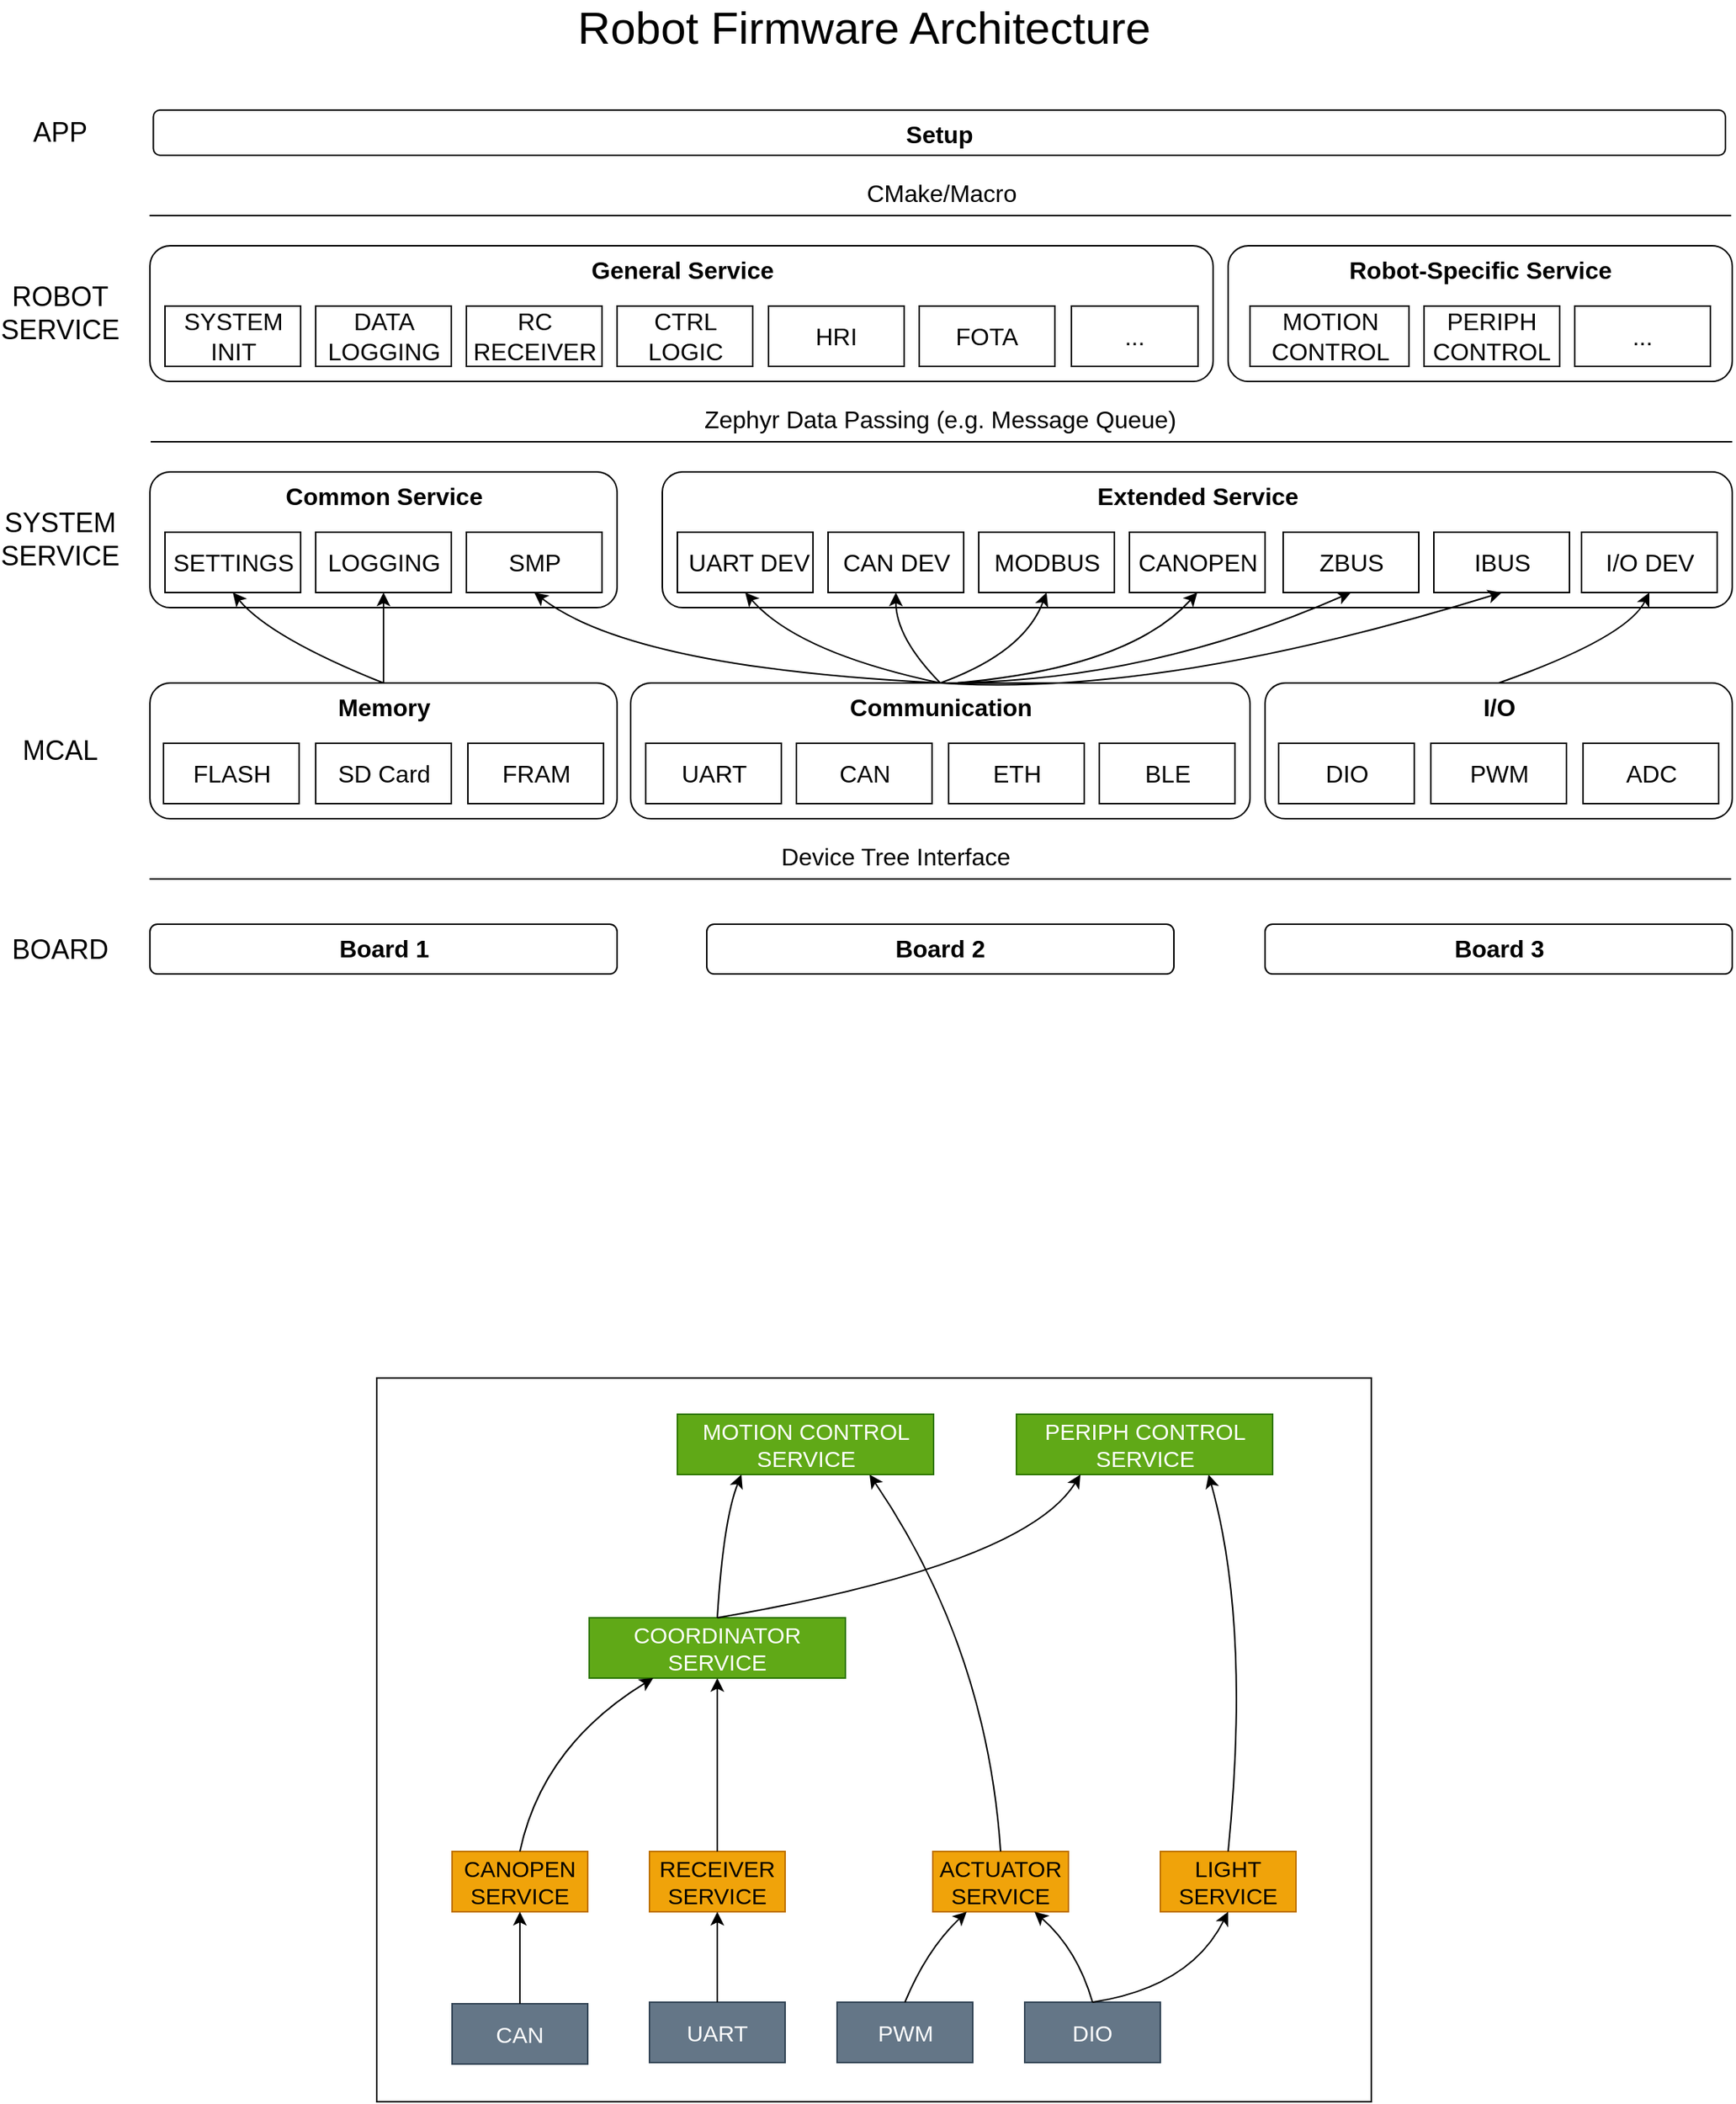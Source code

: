 <mxfile version="16.5.1" type="device"><diagram id="prtHgNgQTEPvFCAcTncT" name="Page-1"><mxGraphModel dx="1990" dy="1238" grid="1" gridSize="10" guides="1" tooltips="1" connect="1" arrows="1" fold="1" page="1" pageScale="1" pageWidth="1169" pageHeight="827" math="0" shadow="0"><root><mxCell id="0"/><mxCell id="1" parent="0"/><mxCell id="_VUhn9oizmv0SjjqbQ_M-27" value="" style="rounded=0;whiteSpace=wrap;html=1;fontSize=15;" parent="1" vertex="1"><mxGeometry x="255" y="1001" width="660" height="480" as="geometry"/></mxCell><mxCell id="7gqeEgnIsbvV29NgxDv7-71" value="&lt;b&gt;Extended Service&lt;/b&gt;" style="rounded=1;whiteSpace=wrap;html=1;fontSize=16;verticalAlign=top;" parent="1" vertex="1"><mxGeometry x="444.5" y="400" width="710" height="90" as="geometry"/></mxCell><mxCell id="7gqeEgnIsbvV29NgxDv7-64" value="&lt;b&gt;Common Service&lt;/b&gt;" style="rounded=1;whiteSpace=wrap;html=1;fontSize=16;verticalAlign=top;" parent="1" vertex="1"><mxGeometry x="104.5" y="400" width="310" height="90" as="geometry"/></mxCell><mxCell id="7gqeEgnIsbvV29NgxDv7-20" value="MCAL" style="text;html=1;strokeColor=none;fillColor=none;align=center;verticalAlign=middle;whiteSpace=wrap;rounded=0;fontSize=18;" parent="1" vertex="1"><mxGeometry x="15" y="570" width="60" height="30" as="geometry"/></mxCell><mxCell id="7gqeEgnIsbvV29NgxDv7-22" value="SYSTEM SERVICE" style="text;html=1;strokeColor=none;fillColor=none;align=center;verticalAlign=middle;whiteSpace=wrap;rounded=0;fontSize=18;" parent="1" vertex="1"><mxGeometry x="15" y="430" width="60" height="30" as="geometry"/></mxCell><mxCell id="7gqeEgnIsbvV29NgxDv7-23" value="&amp;nbsp;UART DEV" style="rounded=0;whiteSpace=wrap;html=1;fontFamily=Helvetica;fontSize=16;fontColor=#000000;align=center;" parent="1" vertex="1"><mxGeometry x="454.5" y="440" width="90" height="40" as="geometry"/></mxCell><mxCell id="7gqeEgnIsbvV29NgxDv7-24" value="CAN DEV" style="rounded=0;whiteSpace=wrap;html=1;fontFamily=Helvetica;fontSize=16;fontColor=#000000;align=center;" parent="1" vertex="1"><mxGeometry x="554.5" y="440" width="90" height="40" as="geometry"/></mxCell><mxCell id="7gqeEgnIsbvV29NgxDv7-25" value="MODBUS" style="rounded=0;whiteSpace=wrap;html=1;fontFamily=Helvetica;fontSize=16;fontColor=#000000;align=center;" parent="1" vertex="1"><mxGeometry x="654.5" y="440" width="90" height="40" as="geometry"/></mxCell><mxCell id="7gqeEgnIsbvV29NgxDv7-26" value="CANOPEN" style="rounded=0;whiteSpace=wrap;html=1;fontFamily=Helvetica;fontSize=16;fontColor=#000000;align=center;" parent="1" vertex="1"><mxGeometry x="754.5" y="440" width="90" height="40" as="geometry"/></mxCell><mxCell id="7gqeEgnIsbvV29NgxDv7-48" value="" style="group;fontSize=16;" parent="1" vertex="1" connectable="0"><mxGeometry x="104.5" y="540" width="310" height="90" as="geometry"/></mxCell><mxCell id="7gqeEgnIsbvV29NgxDv7-36" value="&lt;b&gt;Memory&lt;/b&gt;" style="rounded=1;whiteSpace=wrap;html=1;fontSize=16;verticalAlign=top;" parent="7gqeEgnIsbvV29NgxDv7-48" vertex="1"><mxGeometry width="310" height="90" as="geometry"/></mxCell><mxCell id="7gqeEgnIsbvV29NgxDv7-37" value="SD Card" style="rounded=0;whiteSpace=wrap;html=1;fontFamily=Helvetica;fontSize=16;fontColor=#000000;align=center;" parent="7gqeEgnIsbvV29NgxDv7-48" vertex="1"><mxGeometry x="110" y="40" width="90" height="40" as="geometry"/></mxCell><mxCell id="7gqeEgnIsbvV29NgxDv7-38" value="FRAM" style="rounded=0;whiteSpace=wrap;html=1;fontFamily=Helvetica;fontSize=16;fontColor=#000000;align=center;" parent="7gqeEgnIsbvV29NgxDv7-48" vertex="1"><mxGeometry x="211" y="40" width="90" height="40" as="geometry"/></mxCell><mxCell id="7gqeEgnIsbvV29NgxDv7-39" value="FLASH" style="rounded=0;whiteSpace=wrap;html=1;fontFamily=Helvetica;fontSize=16;fontColor=#000000;align=center;" parent="7gqeEgnIsbvV29NgxDv7-48" vertex="1"><mxGeometry x="9" y="40" width="90" height="40" as="geometry"/></mxCell><mxCell id="7gqeEgnIsbvV29NgxDv7-50" value="" style="group;fontSize=16;" parent="1" vertex="1" connectable="0"><mxGeometry x="844.5" y="540" width="310" height="90" as="geometry"/></mxCell><mxCell id="7gqeEgnIsbvV29NgxDv7-44" value="&lt;b&gt;I/O&lt;/b&gt;" style="rounded=1;whiteSpace=wrap;html=1;fontSize=16;verticalAlign=top;" parent="7gqeEgnIsbvV29NgxDv7-50" vertex="1"><mxGeometry width="310" height="90" as="geometry"/></mxCell><mxCell id="7gqeEgnIsbvV29NgxDv7-45" value="DIO" style="rounded=0;whiteSpace=wrap;html=1;fontFamily=Helvetica;fontSize=16;fontColor=#000000;align=center;" parent="7gqeEgnIsbvV29NgxDv7-50" vertex="1"><mxGeometry x="9" y="40" width="90" height="40" as="geometry"/></mxCell><mxCell id="7gqeEgnIsbvV29NgxDv7-46" value="PWM" style="rounded=0;whiteSpace=wrap;html=1;fontFamily=Helvetica;fontSize=16;fontColor=#000000;align=center;" parent="7gqeEgnIsbvV29NgxDv7-50" vertex="1"><mxGeometry x="110" y="40" width="90" height="40" as="geometry"/></mxCell><mxCell id="7gqeEgnIsbvV29NgxDv7-47" value="ADC" style="rounded=0;whiteSpace=wrap;html=1;fontFamily=Helvetica;fontSize=16;fontColor=#000000;align=center;" parent="7gqeEgnIsbvV29NgxDv7-50" vertex="1"><mxGeometry x="211" y="40" width="90" height="40" as="geometry"/></mxCell><mxCell id="7gqeEgnIsbvV29NgxDv7-56" value="SETTINGS" style="rounded=0;whiteSpace=wrap;html=1;fontFamily=Helvetica;fontSize=16;fontColor=#000000;align=center;" parent="1" vertex="1"><mxGeometry x="114.5" y="440" width="90" height="40" as="geometry"/></mxCell><mxCell id="7gqeEgnIsbvV29NgxDv7-57" value="LOGGING" style="rounded=0;whiteSpace=wrap;html=1;fontFamily=Helvetica;fontSize=16;fontColor=#000000;align=center;" parent="1" vertex="1"><mxGeometry x="214.5" y="440" width="90" height="40" as="geometry"/></mxCell><mxCell id="7gqeEgnIsbvV29NgxDv7-66" value="SMP" style="rounded=0;whiteSpace=wrap;html=1;fontFamily=Helvetica;fontSize=16;fontColor=#000000;align=center;" parent="1" vertex="1"><mxGeometry x="314.5" y="440" width="90" height="40" as="geometry"/></mxCell><mxCell id="7gqeEgnIsbvV29NgxDv7-40" value="&lt;b&gt;Communication&lt;/b&gt;" style="rounded=1;whiteSpace=wrap;html=1;fontSize=16;verticalAlign=top;" parent="1" vertex="1"><mxGeometry x="423.5" y="540" width="411" height="90" as="geometry"/></mxCell><mxCell id="7gqeEgnIsbvV29NgxDv7-41" value="CAN" style="rounded=0;whiteSpace=wrap;html=1;fontFamily=Helvetica;fontSize=16;fontColor=#000000;align=center;" parent="1" vertex="1"><mxGeometry x="533.5" y="580" width="90" height="40" as="geometry"/></mxCell><mxCell id="7gqeEgnIsbvV29NgxDv7-42" value="UART" style="rounded=0;whiteSpace=wrap;html=1;fontFamily=Helvetica;fontSize=16;fontColor=#000000;align=center;" parent="1" vertex="1"><mxGeometry x="433.5" y="580" width="90" height="40" as="geometry"/></mxCell><mxCell id="7gqeEgnIsbvV29NgxDv7-43" value="ETH" style="rounded=0;whiteSpace=wrap;html=1;fontFamily=Helvetica;fontSize=16;fontColor=#000000;align=center;" parent="1" vertex="1"><mxGeometry x="634.5" y="580" width="90" height="40" as="geometry"/></mxCell><mxCell id="7gqeEgnIsbvV29NgxDv7-68" value="BLE" style="rounded=0;whiteSpace=wrap;html=1;fontFamily=Helvetica;fontSize=16;fontColor=#000000;align=center;" parent="1" vertex="1"><mxGeometry x="734.5" y="580" width="90" height="40" as="geometry"/></mxCell><mxCell id="7gqeEgnIsbvV29NgxDv7-69" value="ZBUS" style="rounded=0;whiteSpace=wrap;html=1;fontFamily=Helvetica;fontSize=16;fontColor=#000000;align=center;" parent="1" vertex="1"><mxGeometry x="856.5" y="440" width="90" height="40" as="geometry"/></mxCell><mxCell id="7gqeEgnIsbvV29NgxDv7-70" value="IBUS" style="rounded=0;whiteSpace=wrap;html=1;fontFamily=Helvetica;fontSize=16;fontColor=#000000;align=center;" parent="1" vertex="1"><mxGeometry x="956.5" y="440" width="90" height="40" as="geometry"/></mxCell><mxCell id="7gqeEgnIsbvV29NgxDv7-73" value="" style="curved=1;endArrow=classic;html=1;rounded=0;fontSize=16;exitX=0.5;exitY=0;exitDx=0;exitDy=0;entryX=0.5;entryY=1;entryDx=0;entryDy=0;" parent="1" source="7gqeEgnIsbvV29NgxDv7-36" target="7gqeEgnIsbvV29NgxDv7-56" edge="1"><mxGeometry width="50" height="50" relative="1" as="geometry"><mxPoint x="664.5" y="110" as="sourcePoint"/><mxPoint x="714.5" y="60" as="targetPoint"/><Array as="points"><mxPoint x="184.5" y="510"/></Array></mxGeometry></mxCell><mxCell id="7gqeEgnIsbvV29NgxDv7-74" value="" style="curved=1;endArrow=classic;html=1;rounded=0;fontSize=16;exitX=0.5;exitY=0;exitDx=0;exitDy=0;entryX=0.5;entryY=1;entryDx=0;entryDy=0;" parent="1" source="7gqeEgnIsbvV29NgxDv7-36" target="7gqeEgnIsbvV29NgxDv7-57" edge="1"><mxGeometry width="50" height="50" relative="1" as="geometry"><mxPoint x="269.5" y="550" as="sourcePoint"/><mxPoint x="169.5" y="490" as="targetPoint"/><Array as="points"/></mxGeometry></mxCell><mxCell id="7gqeEgnIsbvV29NgxDv7-75" value="" style="curved=1;endArrow=classic;html=1;rounded=0;fontSize=16;exitX=0.5;exitY=0;exitDx=0;exitDy=0;entryX=0.5;entryY=1;entryDx=0;entryDy=0;" parent="1" source="7gqeEgnIsbvV29NgxDv7-40" target="7gqeEgnIsbvV29NgxDv7-66" edge="1"><mxGeometry width="50" height="50" relative="1" as="geometry"><mxPoint x="269.5" y="550" as="sourcePoint"/><mxPoint x="269.5" y="490" as="targetPoint"/><Array as="points"><mxPoint x="424.5" y="530"/></Array></mxGeometry></mxCell><mxCell id="7gqeEgnIsbvV29NgxDv7-76" value="" style="curved=1;endArrow=classic;html=1;rounded=0;fontSize=16;exitX=0.5;exitY=0;exitDx=0;exitDy=0;entryX=0.5;entryY=1;entryDx=0;entryDy=0;" parent="1" source="7gqeEgnIsbvV29NgxDv7-40" target="7gqeEgnIsbvV29NgxDv7-23" edge="1"><mxGeometry width="50" height="50" relative="1" as="geometry"><mxPoint x="279.5" y="560" as="sourcePoint"/><mxPoint x="279.5" y="500" as="targetPoint"/><Array as="points"><mxPoint x="534.5" y="520"/></Array></mxGeometry></mxCell><mxCell id="7gqeEgnIsbvV29NgxDv7-77" value="" style="curved=1;endArrow=classic;html=1;rounded=0;fontSize=16;exitX=0.5;exitY=0;exitDx=0;exitDy=0;entryX=0.5;entryY=1;entryDx=0;entryDy=0;" parent="1" source="7gqeEgnIsbvV29NgxDv7-40" target="7gqeEgnIsbvV29NgxDv7-24" edge="1"><mxGeometry width="50" height="50" relative="1" as="geometry"><mxPoint x="289.5" y="570" as="sourcePoint"/><mxPoint x="289.5" y="510" as="targetPoint"/><Array as="points"><mxPoint x="599.5" y="510"/></Array></mxGeometry></mxCell><mxCell id="7gqeEgnIsbvV29NgxDv7-78" value="" style="curved=1;endArrow=classic;html=1;rounded=0;fontSize=16;exitX=0.5;exitY=0;exitDx=0;exitDy=0;entryX=0.5;entryY=1;entryDx=0;entryDy=0;" parent="1" source="7gqeEgnIsbvV29NgxDv7-40" target="7gqeEgnIsbvV29NgxDv7-25" edge="1"><mxGeometry width="50" height="50" relative="1" as="geometry"><mxPoint x="299.5" y="580" as="sourcePoint"/><mxPoint x="299.5" y="520" as="targetPoint"/><Array as="points"><mxPoint x="684.5" y="520"/></Array></mxGeometry></mxCell><mxCell id="7gqeEgnIsbvV29NgxDv7-79" value="I/O DEV" style="rounded=0;whiteSpace=wrap;html=1;fontFamily=Helvetica;fontSize=16;fontColor=#000000;align=center;" parent="1" vertex="1"><mxGeometry x="1054.5" y="440" width="90" height="40" as="geometry"/></mxCell><mxCell id="7gqeEgnIsbvV29NgxDv7-80" value="" style="curved=1;endArrow=classic;html=1;rounded=0;fontSize=16;entryX=0.5;entryY=1;entryDx=0;entryDy=0;" parent="1" target="7gqeEgnIsbvV29NgxDv7-26" edge="1"><mxGeometry width="50" height="50" relative="1" as="geometry"><mxPoint x="639.5" y="540" as="sourcePoint"/><mxPoint x="809.5" y="490" as="targetPoint"/><Array as="points"><mxPoint x="754.5" y="530"/></Array></mxGeometry></mxCell><mxCell id="7gqeEgnIsbvV29NgxDv7-81" value="" style="curved=1;endArrow=classic;html=1;rounded=0;fontSize=16;entryX=0.5;entryY=1;entryDx=0;entryDy=0;exitX=0.5;exitY=0;exitDx=0;exitDy=0;" parent="1" source="7gqeEgnIsbvV29NgxDv7-40" target="7gqeEgnIsbvV29NgxDv7-69" edge="1"><mxGeometry width="50" height="50" relative="1" as="geometry"><mxPoint x="649.5" y="550" as="sourcePoint"/><mxPoint x="909.5" y="490" as="targetPoint"/><Array as="points"><mxPoint x="764.5" y="540"/></Array></mxGeometry></mxCell><mxCell id="7gqeEgnIsbvV29NgxDv7-82" value="" style="curved=1;endArrow=classic;html=1;rounded=0;fontSize=16;entryX=0.5;entryY=1;entryDx=0;entryDy=0;exitX=0.5;exitY=0;exitDx=0;exitDy=0;" parent="1" source="7gqeEgnIsbvV29NgxDv7-40" target="7gqeEgnIsbvV29NgxDv7-70" edge="1"><mxGeometry width="50" height="50" relative="1" as="geometry"><mxPoint x="659.5" y="560" as="sourcePoint"/><mxPoint x="919.5" y="500" as="targetPoint"/><Array as="points"><mxPoint x="774.5" y="550"/></Array></mxGeometry></mxCell><mxCell id="7gqeEgnIsbvV29NgxDv7-83" value="" style="curved=1;endArrow=classic;html=1;rounded=0;fontSize=16;entryX=0.5;entryY=1;entryDx=0;entryDy=0;exitX=0.5;exitY=0;exitDx=0;exitDy=0;" parent="1" source="7gqeEgnIsbvV29NgxDv7-44" target="7gqeEgnIsbvV29NgxDv7-79" edge="1"><mxGeometry width="50" height="50" relative="1" as="geometry"><mxPoint x="649.5" y="550" as="sourcePoint"/><mxPoint x="809.5" y="490" as="targetPoint"/><Array as="points"><mxPoint x="1084.5" y="510"/></Array></mxGeometry></mxCell><mxCell id="7gqeEgnIsbvV29NgxDv7-84" value="" style="group;fontSize=16;" parent="1" vertex="1" connectable="0"><mxGeometry x="104.5" y="700" width="310" height="33" as="geometry"/></mxCell><mxCell id="7gqeEgnIsbvV29NgxDv7-85" value="&lt;b&gt;Board 1&lt;/b&gt;" style="rounded=1;whiteSpace=wrap;html=1;fontSize=16;verticalAlign=top;" parent="7gqeEgnIsbvV29NgxDv7-84" vertex="1"><mxGeometry width="310" height="33" as="geometry"/></mxCell><mxCell id="7gqeEgnIsbvV29NgxDv7-89" value="&lt;b&gt;Board 2&lt;/b&gt;" style="rounded=1;whiteSpace=wrap;html=1;fontSize=16;verticalAlign=top;" parent="1" vertex="1"><mxGeometry x="474" y="700" width="310" height="33" as="geometry"/></mxCell><mxCell id="7gqeEgnIsbvV29NgxDv7-90" value="&lt;b&gt;Board 3&lt;/b&gt;" style="rounded=1;whiteSpace=wrap;html=1;fontSize=16;verticalAlign=top;" parent="1" vertex="1"><mxGeometry x="844.5" y="700" width="310" height="33" as="geometry"/></mxCell><mxCell id="7gqeEgnIsbvV29NgxDv7-91" value="BOARD" style="text;html=1;strokeColor=none;fillColor=none;align=center;verticalAlign=middle;whiteSpace=wrap;rounded=0;fontSize=18;" parent="1" vertex="1"><mxGeometry x="15" y="701.5" width="60" height="30" as="geometry"/></mxCell><mxCell id="7gqeEgnIsbvV29NgxDv7-92" value="" style="endArrow=none;html=1;rounded=0;fontSize=16;" parent="1" edge="1"><mxGeometry width="50" height="50" relative="1" as="geometry"><mxPoint x="104.25" y="670" as="sourcePoint"/><mxPoint x="1153.75" y="670" as="targetPoint"/></mxGeometry></mxCell><mxCell id="7gqeEgnIsbvV29NgxDv7-93" value="Device Tree Interface" style="text;html=1;strokeColor=none;fillColor=none;align=center;verticalAlign=middle;whiteSpace=wrap;rounded=0;fontSize=16;" parent="1" vertex="1"><mxGeometry x="502" y="640" width="195" height="30" as="geometry"/></mxCell><mxCell id="7gqeEgnIsbvV29NgxDv7-94" value="ROBOT SERVICE" style="text;html=1;strokeColor=none;fillColor=none;align=center;verticalAlign=middle;whiteSpace=wrap;rounded=0;fontSize=18;" parent="1" vertex="1"><mxGeometry x="15" y="280" width="60" height="30" as="geometry"/></mxCell><mxCell id="7gqeEgnIsbvV29NgxDv7-95" value="&lt;b&gt;General Service&lt;/b&gt;" style="rounded=1;whiteSpace=wrap;html=1;fontSize=16;verticalAlign=top;" parent="1" vertex="1"><mxGeometry x="104.5" y="250" width="705.5" height="90" as="geometry"/></mxCell><mxCell id="7gqeEgnIsbvV29NgxDv7-96" value="SYSTEM INIT" style="rounded=0;whiteSpace=wrap;html=1;fontFamily=Helvetica;fontSize=16;fontColor=#000000;align=center;" parent="1" vertex="1"><mxGeometry x="114.5" y="290" width="90" height="40" as="geometry"/></mxCell><mxCell id="7gqeEgnIsbvV29NgxDv7-97" value="DATA LOGGING" style="rounded=0;whiteSpace=wrap;html=1;fontFamily=Helvetica;fontSize=16;fontColor=#000000;align=center;" parent="1" vertex="1"><mxGeometry x="214.5" y="290" width="90" height="40" as="geometry"/></mxCell><mxCell id="7gqeEgnIsbvV29NgxDv7-98" value="RC RECEIVER" style="rounded=0;whiteSpace=wrap;html=1;fontFamily=Helvetica;fontSize=16;fontColor=#000000;align=center;" parent="1" vertex="1"><mxGeometry x="314.5" y="290" width="90" height="40" as="geometry"/></mxCell><mxCell id="7gqeEgnIsbvV29NgxDv7-99" value="CTRL LOGIC" style="rounded=0;whiteSpace=wrap;html=1;fontFamily=Helvetica;fontSize=16;fontColor=#000000;align=center;" parent="1" vertex="1"><mxGeometry x="414.5" y="290" width="90" height="40" as="geometry"/></mxCell><mxCell id="7gqeEgnIsbvV29NgxDv7-101" value="&lt;b&gt;Robot-Specific Service&lt;/b&gt;" style="rounded=1;whiteSpace=wrap;html=1;fontSize=16;verticalAlign=top;" parent="1" vertex="1"><mxGeometry x="820" y="250" width="334.5" height="90" as="geometry"/></mxCell><mxCell id="7gqeEgnIsbvV29NgxDv7-102" value="" style="endArrow=none;html=1;rounded=0;fontSize=16;" parent="1" edge="1"><mxGeometry width="50" height="50" relative="1" as="geometry"><mxPoint x="105" y="380.0" as="sourcePoint"/><mxPoint x="1154.5" y="380.0" as="targetPoint"/></mxGeometry></mxCell><mxCell id="7gqeEgnIsbvV29NgxDv7-103" value="Zephyr Data Passing (e.g. Message Queue)" style="text;html=1;strokeColor=none;fillColor=none;align=center;verticalAlign=middle;whiteSpace=wrap;rounded=0;fontSize=16;" parent="1" vertex="1"><mxGeometry x="449" y="350" width="360" height="30" as="geometry"/></mxCell><mxCell id="7gqeEgnIsbvV29NgxDv7-104" value="MOTION&lt;br&gt;CONTROL" style="rounded=0;whiteSpace=wrap;html=1;fontFamily=Helvetica;fontSize=16;fontColor=#000000;align=center;" parent="1" vertex="1"><mxGeometry x="834.5" y="290" width="105.5" height="40" as="geometry"/></mxCell><mxCell id="7gqeEgnIsbvV29NgxDv7-105" value="PERIPH CONTROL" style="rounded=0;whiteSpace=wrap;html=1;fontFamily=Helvetica;fontSize=16;fontColor=#000000;align=center;" parent="1" vertex="1"><mxGeometry x="950" y="290" width="90" height="40" as="geometry"/></mxCell><mxCell id="7gqeEgnIsbvV29NgxDv7-106" value="..." style="rounded=0;whiteSpace=wrap;html=1;fontFamily=Helvetica;fontSize=16;fontColor=#000000;align=center;" parent="1" vertex="1"><mxGeometry x="1050" y="290" width="90" height="40" as="geometry"/></mxCell><mxCell id="7gqeEgnIsbvV29NgxDv7-107" value="HRI" style="rounded=0;whiteSpace=wrap;html=1;fontFamily=Helvetica;fontSize=16;fontColor=#000000;align=center;" parent="1" vertex="1"><mxGeometry x="515" y="290" width="90" height="40" as="geometry"/></mxCell><mxCell id="7gqeEgnIsbvV29NgxDv7-108" value="FOTA" style="rounded=0;whiteSpace=wrap;html=1;fontFamily=Helvetica;fontSize=16;fontColor=#000000;align=center;" parent="1" vertex="1"><mxGeometry x="615" y="290" width="90" height="40" as="geometry"/></mxCell><mxCell id="7gqeEgnIsbvV29NgxDv7-109" value="..." style="rounded=0;whiteSpace=wrap;html=1;fontFamily=Helvetica;fontSize=16;fontColor=#000000;align=center;" parent="1" vertex="1"><mxGeometry x="716" y="290" width="84" height="40" as="geometry"/></mxCell><mxCell id="7gqeEgnIsbvV29NgxDv7-110" value="" style="endArrow=none;html=1;rounded=0;fontSize=16;" parent="1" edge="1"><mxGeometry width="50" height="50" relative="1" as="geometry"><mxPoint x="104.25" y="230.0" as="sourcePoint"/><mxPoint x="1153.75" y="230.0" as="targetPoint"/></mxGeometry></mxCell><mxCell id="7gqeEgnIsbvV29NgxDv7-111" value="CMake/Macro" style="text;html=1;strokeColor=none;fillColor=none;align=center;verticalAlign=middle;whiteSpace=wrap;rounded=0;fontSize=16;" parent="1" vertex="1"><mxGeometry x="450" y="200" width="360" height="30" as="geometry"/></mxCell><mxCell id="7gqeEgnIsbvV29NgxDv7-112" value="APP" style="text;html=1;strokeColor=none;fillColor=none;align=center;verticalAlign=middle;whiteSpace=wrap;rounded=0;fontSize=18;" parent="1" vertex="1"><mxGeometry x="15" y="160" width="60" height="30" as="geometry"/></mxCell><mxCell id="7gqeEgnIsbvV29NgxDv7-113" value="&lt;b&gt;Setup&lt;/b&gt;" style="rounded=1;whiteSpace=wrap;html=1;fontSize=16;verticalAlign=top;" parent="1" vertex="1"><mxGeometry x="106.75" y="160" width="1043.25" height="30" as="geometry"/></mxCell><mxCell id="7gqeEgnIsbvV29NgxDv7-114" value="Robot Firmware Architecture" style="text;html=1;strokeColor=none;fillColor=none;align=center;verticalAlign=middle;whiteSpace=wrap;rounded=0;fontSize=30;" parent="1" vertex="1"><mxGeometry x="311" y="90" width="535" height="30" as="geometry"/></mxCell><mxCell id="_VUhn9oizmv0SjjqbQ_M-1" value="RECEIVER&lt;br style=&quot;font-size: 15px;&quot;&gt;SERVICE" style="rounded=0;whiteSpace=wrap;html=1;fontFamily=Helvetica;fontSize=15;fontColor=#000000;align=center;fillColor=#f0a30a;strokeColor=#BD7000;" parent="1" vertex="1"><mxGeometry x="436" y="1315" width="90" height="40" as="geometry"/></mxCell><mxCell id="_VUhn9oizmv0SjjqbQ_M-2" value="DIO" style="rounded=0;whiteSpace=wrap;html=1;fontFamily=Helvetica;fontSize=15;fontColor=#ffffff;align=center;fillColor=#647687;strokeColor=#314354;" parent="1" vertex="1"><mxGeometry x="685" y="1415" width="90" height="40" as="geometry"/></mxCell><mxCell id="_VUhn9oizmv0SjjqbQ_M-3" value="PWM" style="rounded=0;whiteSpace=wrap;html=1;fontFamily=Helvetica;fontSize=15;fontColor=#ffffff;align=center;fillColor=#647687;strokeColor=#314354;" parent="1" vertex="1"><mxGeometry x="560.5" y="1415" width="90" height="40" as="geometry"/></mxCell><mxCell id="_VUhn9oizmv0SjjqbQ_M-4" value="CAN" style="rounded=0;whiteSpace=wrap;html=1;fontFamily=Helvetica;fontSize=15;fontColor=#ffffff;align=center;fillColor=#647687;strokeColor=#314354;" parent="1" vertex="1"><mxGeometry x="305" y="1416" width="90" height="40" as="geometry"/></mxCell><mxCell id="_VUhn9oizmv0SjjqbQ_M-5" value="UART" style="rounded=0;whiteSpace=wrap;html=1;fontFamily=Helvetica;fontSize=15;fontColor=#ffffff;align=center;fillColor=#647687;strokeColor=#314354;" parent="1" vertex="1"><mxGeometry x="436" y="1415" width="90" height="40" as="geometry"/></mxCell><mxCell id="_VUhn9oizmv0SjjqbQ_M-6" value="ACTUATOR&lt;br style=&quot;font-size: 15px&quot;&gt;SERVICE" style="rounded=0;whiteSpace=wrap;html=1;fontFamily=Helvetica;fontSize=15;fontColor=#000000;align=center;fillColor=#f0a30a;strokeColor=#BD7000;" parent="1" vertex="1"><mxGeometry x="624" y="1315" width="90" height="40" as="geometry"/></mxCell><mxCell id="_VUhn9oizmv0SjjqbQ_M-7" value="" style="curved=1;endArrow=classic;html=1;rounded=0;fontSize=16;exitX=0.5;exitY=0;exitDx=0;exitDy=0;entryX=0.25;entryY=1;entryDx=0;entryDy=0;" parent="1" source="_VUhn9oizmv0SjjqbQ_M-3" target="_VUhn9oizmv0SjjqbQ_M-6" edge="1"><mxGeometry width="50" height="50" relative="1" as="geometry"><mxPoint x="795.5" y="1405" as="sourcePoint"/><mxPoint x="766" y="1345" as="targetPoint"/><Array as="points"><mxPoint x="620" y="1380"/></Array></mxGeometry></mxCell><mxCell id="_VUhn9oizmv0SjjqbQ_M-8" value="" style="curved=1;endArrow=classic;html=1;rounded=0;fontSize=16;exitX=0.5;exitY=0;exitDx=0;exitDy=0;entryX=0.75;entryY=1;entryDx=0;entryDy=0;" parent="1" source="_VUhn9oizmv0SjjqbQ_M-2" target="_VUhn9oizmv0SjjqbQ_M-6" edge="1"><mxGeometry width="50" height="50" relative="1" as="geometry"><mxPoint x="841" y="1425" as="sourcePoint"/><mxPoint x="758" y="1354" as="targetPoint"/><Array as="points"><mxPoint x="720" y="1380"/></Array></mxGeometry></mxCell><mxCell id="_VUhn9oizmv0SjjqbQ_M-9" value="" style="curved=1;endArrow=classic;html=1;rounded=0;fontSize=16;exitX=0.5;exitY=0;exitDx=0;exitDy=0;entryX=0.5;entryY=1;entryDx=0;entryDy=0;" parent="1" source="_VUhn9oizmv0SjjqbQ_M-5" target="_VUhn9oizmv0SjjqbQ_M-1" edge="1"><mxGeometry width="50" height="50" relative="1" as="geometry"><mxPoint x="739.5" y="1436" as="sourcePoint"/><mxPoint x="689" y="1375" as="targetPoint"/><Array as="points"/></mxGeometry></mxCell><mxCell id="_VUhn9oizmv0SjjqbQ_M-10" value="LIGHT&lt;br style=&quot;font-size: 15px&quot;&gt;SERVICE" style="rounded=0;whiteSpace=wrap;html=1;fontFamily=Helvetica;fontSize=15;fontColor=#000000;align=center;fillColor=#f0a30a;strokeColor=#BD7000;" parent="1" vertex="1"><mxGeometry x="775" y="1315" width="90" height="40" as="geometry"/></mxCell><mxCell id="_VUhn9oizmv0SjjqbQ_M-11" value="" style="curved=1;endArrow=classic;html=1;rounded=0;fontSize=16;exitX=0.5;exitY=0;exitDx=0;exitDy=0;entryX=0.5;entryY=1;entryDx=0;entryDy=0;" parent="1" source="_VUhn9oizmv0SjjqbQ_M-2" target="_VUhn9oizmv0SjjqbQ_M-10" edge="1"><mxGeometry width="50" height="50" relative="1" as="geometry"><mxPoint x="615.5" y="1425" as="sourcePoint"/><mxPoint x="656.5" y="1365" as="targetPoint"/><Array as="points"><mxPoint x="795" y="1405"/></Array></mxGeometry></mxCell><mxCell id="_VUhn9oizmv0SjjqbQ_M-12" value="CANOPEN&lt;br style=&quot;font-size: 15px&quot;&gt;SERVICE" style="rounded=0;whiteSpace=wrap;html=1;fontFamily=Helvetica;fontSize=15;fontColor=#000000;align=center;fillColor=#f0a30a;strokeColor=#BD7000;" parent="1" vertex="1"><mxGeometry x="305" y="1315" width="90" height="40" as="geometry"/></mxCell><mxCell id="_VUhn9oizmv0SjjqbQ_M-13" value="" style="curved=1;endArrow=classic;html=1;rounded=0;fontSize=16;exitX=0.5;exitY=0;exitDx=0;exitDy=0;entryX=0.5;entryY=1;entryDx=0;entryDy=0;" parent="1" source="_VUhn9oizmv0SjjqbQ_M-4" target="_VUhn9oizmv0SjjqbQ_M-12" edge="1"><mxGeometry width="50" height="50" relative="1" as="geometry"><mxPoint x="491" y="1425" as="sourcePoint"/><mxPoint x="491" y="1365" as="targetPoint"/><Array as="points"/></mxGeometry></mxCell><mxCell id="_VUhn9oizmv0SjjqbQ_M-15" value="" style="curved=1;endArrow=classic;html=1;rounded=0;fontSize=16;exitX=0.5;exitY=0;exitDx=0;exitDy=0;entryX=0.5;entryY=1;entryDx=0;entryDy=0;" parent="1" source="_VUhn9oizmv0SjjqbQ_M-1" target="_VUhn9oizmv0SjjqbQ_M-17" edge="1"><mxGeometry width="50" height="50" relative="1" as="geometry"><mxPoint x="615.5" y="1425" as="sourcePoint"/><mxPoint x="481" y="1270" as="targetPoint"/><Array as="points"/></mxGeometry></mxCell><mxCell id="_VUhn9oizmv0SjjqbQ_M-17" value="COORDINATOR&lt;br&gt;SERVICE" style="rounded=0;whiteSpace=wrap;html=1;fontFamily=Helvetica;fontSize=15;fontColor=#ffffff;align=center;fillColor=#60a917;strokeColor=#2D7600;" parent="1" vertex="1"><mxGeometry x="396" y="1160" width="170" height="40" as="geometry"/></mxCell><mxCell id="_VUhn9oizmv0SjjqbQ_M-18" value="" style="curved=1;endArrow=classic;html=1;rounded=0;fontSize=16;exitX=0.5;exitY=0;exitDx=0;exitDy=0;entryX=0.75;entryY=1;entryDx=0;entryDy=0;" parent="1" source="_VUhn9oizmv0SjjqbQ_M-10" target="_VUhn9oizmv0SjjqbQ_M-19" edge="1"><mxGeometry width="50" height="50" relative="1" as="geometry"><mxPoint x="491" y="1325" as="sourcePoint"/><mxPoint x="607" y="1265" as="targetPoint"/><Array as="points"><mxPoint x="835" y="1165"/></Array></mxGeometry></mxCell><mxCell id="_VUhn9oizmv0SjjqbQ_M-19" value="PERIPH CONTROL&lt;br&gt;SERVICE" style="rounded=0;whiteSpace=wrap;html=1;fontFamily=Helvetica;fontSize=15;fontColor=#ffffff;align=center;fillColor=#60a917;strokeColor=#2D7600;" parent="1" vertex="1"><mxGeometry x="679.5" y="1025" width="170" height="40" as="geometry"/></mxCell><mxCell id="_VUhn9oizmv0SjjqbQ_M-20" value="" style="curved=1;endArrow=classic;html=1;rounded=0;fontSize=16;exitX=0.5;exitY=0;exitDx=0;exitDy=0;entryX=0.25;entryY=1;entryDx=0;entryDy=0;" parent="1" source="_VUhn9oizmv0SjjqbQ_M-12" target="_VUhn9oizmv0SjjqbQ_M-17" edge="1"><mxGeometry width="50" height="50" relative="1" as="geometry"><mxPoint x="615.5" y="1425" as="sourcePoint"/><mxPoint x="656.5" y="1365" as="targetPoint"/><Array as="points"><mxPoint x="365" y="1245"/></Array></mxGeometry></mxCell><mxCell id="_VUhn9oizmv0SjjqbQ_M-23" value="" style="curved=1;endArrow=classic;html=1;rounded=0;fontSize=16;exitX=0.5;exitY=0;exitDx=0;exitDy=0;entryX=0.75;entryY=1;entryDx=0;entryDy=0;" parent="1" source="_VUhn9oizmv0SjjqbQ_M-6" target="_VUhn9oizmv0SjjqbQ_M-24" edge="1"><mxGeometry width="50" height="50" relative="1" as="geometry"><mxPoint x="491" y="1235" as="sourcePoint"/><mxPoint x="472.5" y="1185" as="targetPoint"/><Array as="points"><mxPoint x="660" y="1180"/></Array></mxGeometry></mxCell><mxCell id="_VUhn9oizmv0SjjqbQ_M-24" value="MOTION CONTROL&lt;br&gt;SERVICE" style="rounded=0;whiteSpace=wrap;html=1;fontFamily=Helvetica;fontSize=15;fontColor=#ffffff;align=center;fillColor=#60a917;strokeColor=#2D7600;" parent="1" vertex="1"><mxGeometry x="454.5" y="1025" width="170" height="40" as="geometry"/></mxCell><mxCell id="_VUhn9oizmv0SjjqbQ_M-25" value="" style="curved=1;endArrow=classic;html=1;rounded=0;fontSize=16;exitX=0.5;exitY=0;exitDx=0;exitDy=0;entryX=0.25;entryY=1;entryDx=0;entryDy=0;" parent="1" source="_VUhn9oizmv0SjjqbQ_M-17" target="_VUhn9oizmv0SjjqbQ_M-24" edge="1"><mxGeometry width="50" height="50" relative="1" as="geometry"><mxPoint x="360" y="1325" as="sourcePoint"/><mxPoint x="448.5" y="1185" as="targetPoint"/><Array as="points"><mxPoint x="485" y="1095"/></Array></mxGeometry></mxCell><mxCell id="_VUhn9oizmv0SjjqbQ_M-26" value="" style="curved=1;endArrow=classic;html=1;rounded=0;fontSize=16;exitX=0.5;exitY=0;exitDx=0;exitDy=0;entryX=0.25;entryY=1;entryDx=0;entryDy=0;" parent="1" source="_VUhn9oizmv0SjjqbQ_M-17" target="_VUhn9oizmv0SjjqbQ_M-19" edge="1"><mxGeometry width="50" height="50" relative="1" as="geometry"><mxPoint x="491" y="1145" as="sourcePoint"/><mxPoint x="533" y="1075" as="targetPoint"/><Array as="points"><mxPoint x="685" y="1125"/></Array></mxGeometry></mxCell></root></mxGraphModel></diagram></mxfile>
